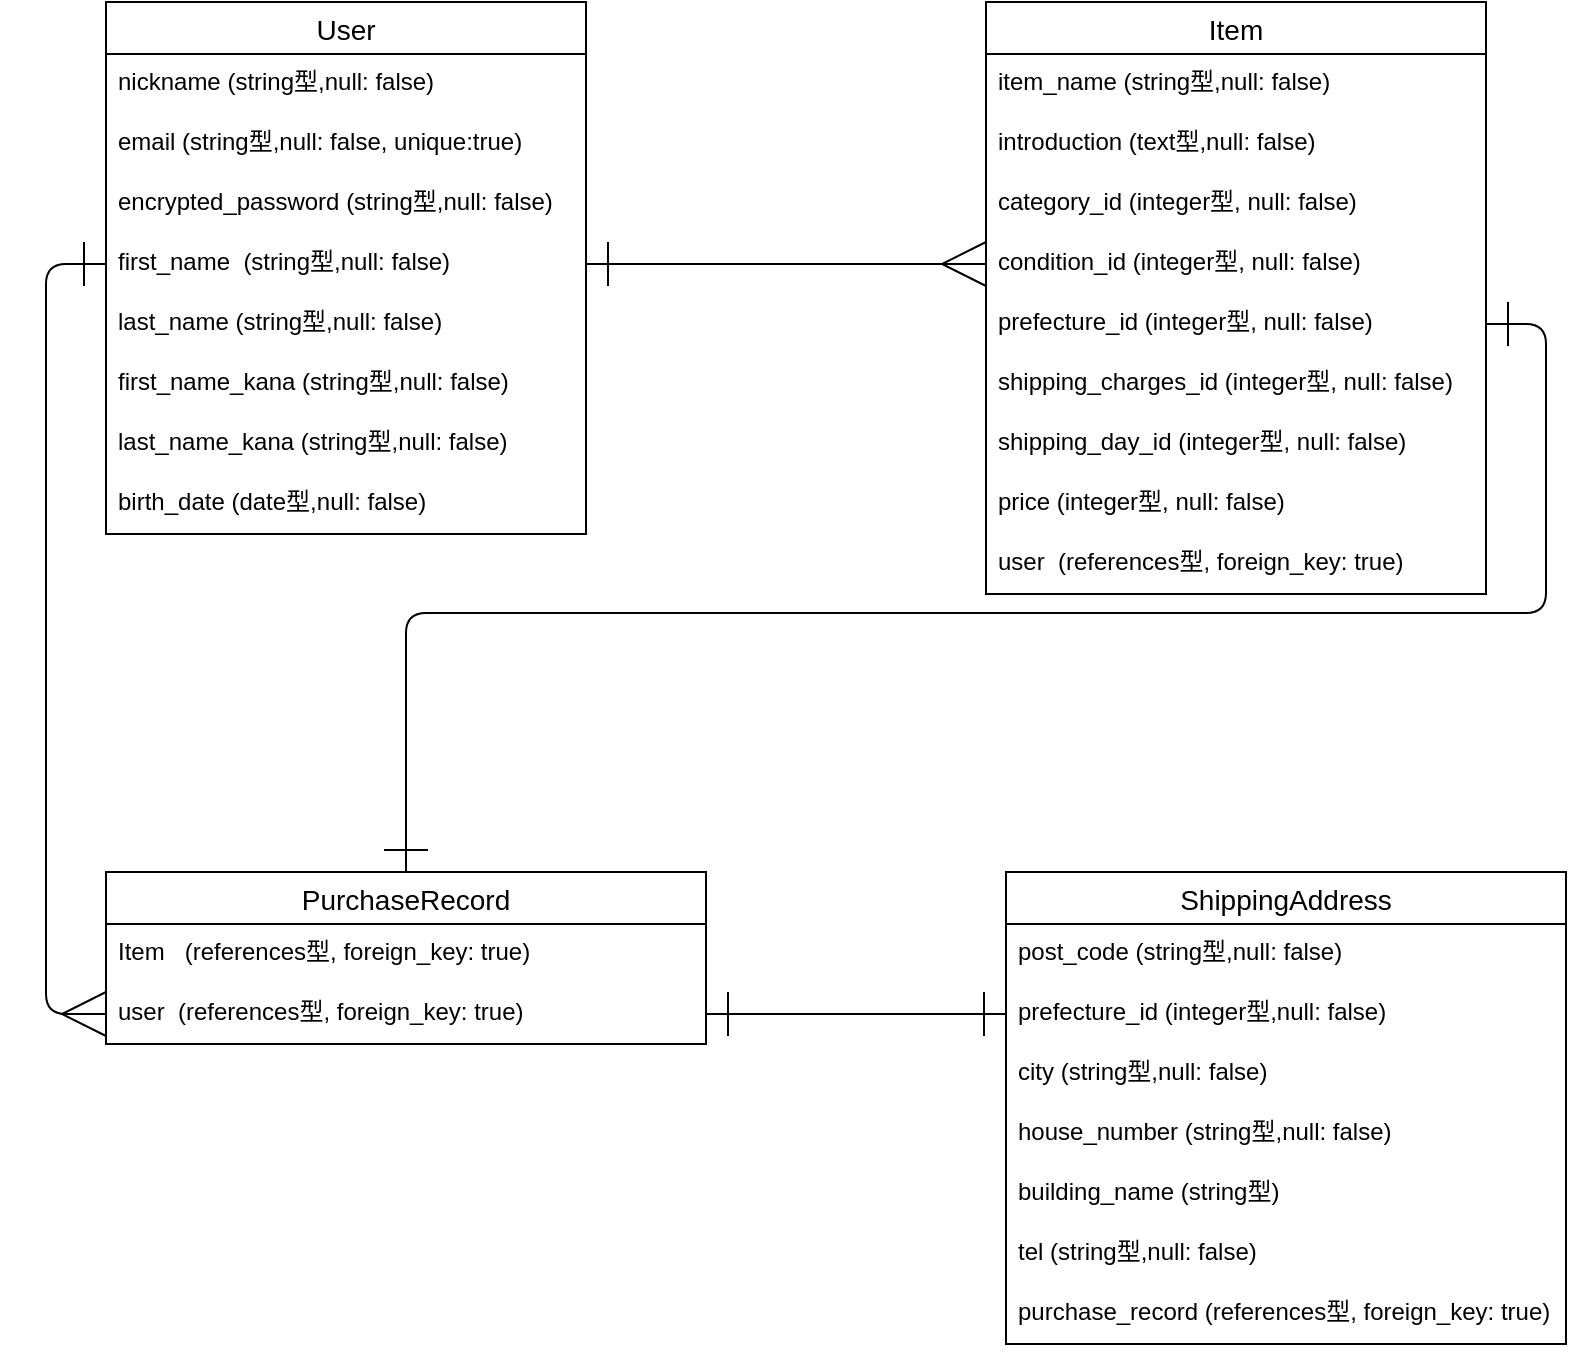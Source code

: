 <mxfile version="13.10.0" type="embed">
    <diagram id="6H3XNWaFJNBFcgjw_Us-" name="ページ1">
        <mxGraphModel dx="968" dy="830" grid="1" gridSize="10" guides="1" tooltips="1" connect="1" arrows="1" fold="1" page="1" pageScale="1" pageWidth="850" pageHeight="1100" math="0" shadow="0">
            <root>
                <mxCell id="0"/>
                <mxCell id="1" parent="0"/>
                <mxCell id="nMaaSXPeGSdAkTmcAMBx-32" value="User" style="swimlane;fontStyle=0;childLayout=stackLayout;horizontal=1;startSize=26;horizontalStack=0;resizeParent=1;resizeParentMax=0;resizeLast=0;collapsible=1;marginBottom=0;align=center;fontSize=14;" parent="1" vertex="1">
                    <mxGeometry x="70" y="5" width="240" height="266" as="geometry"/>
                </mxCell>
                <mxCell id="nMaaSXPeGSdAkTmcAMBx-33" value="nickname (string型,null: false)" style="text;strokeColor=none;fillColor=none;spacingLeft=4;spacingRight=4;overflow=hidden;rotatable=0;points=[[0,0.5],[1,0.5]];portConstraint=eastwest;fontSize=12;" parent="nMaaSXPeGSdAkTmcAMBx-32" vertex="1">
                    <mxGeometry y="26" width="240" height="30" as="geometry"/>
                </mxCell>
                <mxCell id="nMaaSXPeGSdAkTmcAMBx-35" value="email (string型,null: false, unique:true)" style="text;strokeColor=none;fillColor=none;spacingLeft=4;spacingRight=4;overflow=hidden;rotatable=0;points=[[0,0.5],[1,0.5]];portConstraint=eastwest;fontSize=12;" parent="nMaaSXPeGSdAkTmcAMBx-32" vertex="1">
                    <mxGeometry y="56" width="240" height="30" as="geometry"/>
                </mxCell>
                <mxCell id="nMaaSXPeGSdAkTmcAMBx-62" value="encrypted_password (string型,null: false)" style="text;strokeColor=none;fillColor=none;spacingLeft=4;spacingRight=4;overflow=hidden;rotatable=0;points=[[0,0.5],[1,0.5]];portConstraint=eastwest;fontSize=12;" parent="nMaaSXPeGSdAkTmcAMBx-32" vertex="1">
                    <mxGeometry y="86" width="240" height="30" as="geometry"/>
                </mxCell>
                <mxCell id="nMaaSXPeGSdAkTmcAMBx-64" value="first_name  (string型,null: false)" style="text;strokeColor=none;fillColor=none;spacingLeft=4;spacingRight=4;overflow=hidden;rotatable=0;points=[[0,0.5],[1,0.5]];portConstraint=eastwest;fontSize=12;" parent="nMaaSXPeGSdAkTmcAMBx-32" vertex="1">
                    <mxGeometry y="116" width="240" height="30" as="geometry"/>
                </mxCell>
                <mxCell id="nMaaSXPeGSdAkTmcAMBx-65" value="last_name (string型,null: false)" style="text;strokeColor=none;fillColor=none;spacingLeft=4;spacingRight=4;overflow=hidden;rotatable=0;points=[[0,0.5],[1,0.5]];portConstraint=eastwest;fontSize=12;" parent="nMaaSXPeGSdAkTmcAMBx-32" vertex="1">
                    <mxGeometry y="146" width="240" height="30" as="geometry"/>
                </mxCell>
                <mxCell id="nMaaSXPeGSdAkTmcAMBx-67" value="first_name_kana (string型,null: false)" style="text;strokeColor=none;fillColor=none;spacingLeft=4;spacingRight=4;overflow=hidden;rotatable=0;points=[[0,0.5],[1,0.5]];portConstraint=eastwest;fontSize=12;" parent="nMaaSXPeGSdAkTmcAMBx-32" vertex="1">
                    <mxGeometry y="176" width="240" height="30" as="geometry"/>
                </mxCell>
                <mxCell id="nMaaSXPeGSdAkTmcAMBx-68" value="last_name_kana (string型,null: false)" style="text;strokeColor=none;fillColor=none;spacingLeft=4;spacingRight=4;overflow=hidden;rotatable=0;points=[[0,0.5],[1,0.5]];portConstraint=eastwest;fontSize=12;" parent="nMaaSXPeGSdAkTmcAMBx-32" vertex="1">
                    <mxGeometry y="206" width="240" height="30" as="geometry"/>
                </mxCell>
                <mxCell id="nMaaSXPeGSdAkTmcAMBx-69" value="birth_date (date型,null: false)" style="text;strokeColor=none;fillColor=none;spacingLeft=4;spacingRight=4;overflow=hidden;rotatable=0;points=[[0,0.5],[1,0.5]];portConstraint=eastwest;fontSize=12;" parent="nMaaSXPeGSdAkTmcAMBx-32" vertex="1">
                    <mxGeometry y="236" width="240" height="30" as="geometry"/>
                </mxCell>
                <mxCell id="nMaaSXPeGSdAkTmcAMBx-49" value="Item" style="swimlane;fontStyle=0;childLayout=stackLayout;horizontal=1;startSize=26;horizontalStack=0;resizeParent=1;resizeParentMax=0;resizeLast=0;collapsible=1;marginBottom=0;align=center;fontSize=14;" parent="1" vertex="1">
                    <mxGeometry x="510" y="5" width="250" height="296" as="geometry">
                        <mxRectangle x="510" y="5" width="60" height="26" as="alternateBounds"/>
                    </mxGeometry>
                </mxCell>
                <mxCell id="nMaaSXPeGSdAkTmcAMBx-50" value="item_name (string型,null: false)" style="text;strokeColor=none;fillColor=none;spacingLeft=4;spacingRight=4;overflow=hidden;rotatable=0;points=[[0,0.5],[1,0.5]];portConstraint=eastwest;fontSize=12;" parent="nMaaSXPeGSdAkTmcAMBx-49" vertex="1">
                    <mxGeometry y="26" width="250" height="30" as="geometry"/>
                </mxCell>
                <mxCell id="nMaaSXPeGSdAkTmcAMBx-51" value="introduction (text型,null: false)" style="text;strokeColor=none;fillColor=none;spacingLeft=4;spacingRight=4;overflow=hidden;rotatable=0;points=[[0,0.5],[1,0.5]];portConstraint=eastwest;fontSize=12;" parent="nMaaSXPeGSdAkTmcAMBx-49" vertex="1">
                    <mxGeometry y="56" width="250" height="30" as="geometry"/>
                </mxCell>
                <mxCell id="nMaaSXPeGSdAkTmcAMBx-52" value="category_id (integer型, null: false)" style="text;strokeColor=none;fillColor=none;spacingLeft=4;spacingRight=4;overflow=hidden;rotatable=0;points=[[0,0.5],[1,0.5]];portConstraint=eastwest;fontSize=12;" parent="nMaaSXPeGSdAkTmcAMBx-49" vertex="1">
                    <mxGeometry y="86" width="250" height="30" as="geometry"/>
                </mxCell>
                <mxCell id="nMaaSXPeGSdAkTmcAMBx-72" value="condition_id (integer型, null: false)" style="text;strokeColor=none;fillColor=none;spacingLeft=4;spacingRight=4;overflow=hidden;rotatable=0;points=[[0,0.5],[1,0.5]];portConstraint=eastwest;fontSize=12;" parent="nMaaSXPeGSdAkTmcAMBx-49" vertex="1">
                    <mxGeometry y="116" width="250" height="30" as="geometry"/>
                </mxCell>
                <mxCell id="nMaaSXPeGSdAkTmcAMBx-73" value="prefecture_id (integer型, null: false)" style="text;strokeColor=none;fillColor=none;spacingLeft=4;spacingRight=4;overflow=hidden;rotatable=0;points=[[0,0.5],[1,0.5]];portConstraint=eastwest;fontSize=12;" parent="nMaaSXPeGSdAkTmcAMBx-49" vertex="1">
                    <mxGeometry y="146" width="250" height="30" as="geometry"/>
                </mxCell>
                <mxCell id="nMaaSXPeGSdAkTmcAMBx-74" value="shipping_charges_id (integer型, null: false)" style="text;strokeColor=none;fillColor=none;spacingLeft=4;spacingRight=4;overflow=hidden;rotatable=0;points=[[0,0.5],[1,0.5]];portConstraint=eastwest;fontSize=12;" parent="nMaaSXPeGSdAkTmcAMBx-49" vertex="1">
                    <mxGeometry y="176" width="250" height="30" as="geometry"/>
                </mxCell>
                <mxCell id="nMaaSXPeGSdAkTmcAMBx-75" value="shipping_day_id (integer型, null: false)" style="text;strokeColor=none;fillColor=none;spacingLeft=4;spacingRight=4;overflow=hidden;rotatable=0;points=[[0,0.5],[1,0.5]];portConstraint=eastwest;fontSize=12;" parent="nMaaSXPeGSdAkTmcAMBx-49" vertex="1">
                    <mxGeometry y="206" width="250" height="30" as="geometry"/>
                </mxCell>
                <mxCell id="nMaaSXPeGSdAkTmcAMBx-76" value="price (integer型, null: false)" style="text;strokeColor=none;fillColor=none;spacingLeft=4;spacingRight=4;overflow=hidden;rotatable=0;points=[[0,0.5],[1,0.5]];portConstraint=eastwest;fontSize=12;" parent="nMaaSXPeGSdAkTmcAMBx-49" vertex="1">
                    <mxGeometry y="236" width="250" height="30" as="geometry"/>
                </mxCell>
                <mxCell id="nMaaSXPeGSdAkTmcAMBx-77" value="user  (references型, foreign_key: true)" style="text;strokeColor=none;fillColor=none;spacingLeft=4;spacingRight=4;overflow=hidden;rotatable=0;points=[[0,0.5],[1,0.5]];portConstraint=eastwest;fontSize=12;" parent="nMaaSXPeGSdAkTmcAMBx-49" vertex="1">
                    <mxGeometry y="266" width="250" height="30" as="geometry"/>
                </mxCell>
                <mxCell id="nMaaSXPeGSdAkTmcAMBx-53" value="PurchaseRecord" style="swimlane;fontStyle=0;childLayout=stackLayout;horizontal=1;startSize=26;horizontalStack=0;resizeParent=1;resizeParentMax=0;resizeLast=0;collapsible=1;marginBottom=0;align=center;fontSize=14;" parent="1" vertex="1">
                    <mxGeometry x="70" y="440" width="300" height="86" as="geometry"/>
                </mxCell>
                <mxCell id="nMaaSXPeGSdAkTmcAMBx-54" value="Item   (references型, foreign_key: true)" style="text;strokeColor=none;fillColor=none;spacingLeft=4;spacingRight=4;overflow=hidden;rotatable=0;points=[[0,0.5],[1,0.5]];portConstraint=eastwest;fontSize=12;" parent="nMaaSXPeGSdAkTmcAMBx-53" vertex="1">
                    <mxGeometry y="26" width="300" height="30" as="geometry"/>
                </mxCell>
                <mxCell id="nMaaSXPeGSdAkTmcAMBx-55" value="user  (references型, foreign_key: true)" style="text;strokeColor=none;fillColor=none;spacingLeft=4;spacingRight=4;overflow=hidden;rotatable=0;points=[[0,0.5],[1,0.5]];portConstraint=eastwest;fontSize=12;" parent="nMaaSXPeGSdAkTmcAMBx-53" vertex="1">
                    <mxGeometry y="56" width="300" height="30" as="geometry"/>
                </mxCell>
                <mxCell id="nMaaSXPeGSdAkTmcAMBx-57" value="ShippingAddress" style="swimlane;fontStyle=0;childLayout=stackLayout;horizontal=1;startSize=26;horizontalStack=0;resizeParent=1;resizeParentMax=0;resizeLast=0;collapsible=1;marginBottom=0;align=center;fontSize=14;" parent="1" vertex="1">
                    <mxGeometry x="520" y="440" width="280" height="236" as="geometry"/>
                </mxCell>
                <mxCell id="nMaaSXPeGSdAkTmcAMBx-58" value="post_code (string型,null: false)" style="text;strokeColor=none;fillColor=none;spacingLeft=4;spacingRight=4;overflow=hidden;rotatable=0;points=[[0,0.5],[1,0.5]];portConstraint=eastwest;fontSize=12;" parent="nMaaSXPeGSdAkTmcAMBx-57" vertex="1">
                    <mxGeometry y="26" width="280" height="30" as="geometry"/>
                </mxCell>
                <mxCell id="nMaaSXPeGSdAkTmcAMBx-59" value="prefecture_id (integer型,null: false)" style="text;strokeColor=none;fillColor=none;spacingLeft=4;spacingRight=4;overflow=hidden;rotatable=0;points=[[0,0.5],[1,0.5]];portConstraint=eastwest;fontSize=12;" parent="nMaaSXPeGSdAkTmcAMBx-57" vertex="1">
                    <mxGeometry y="56" width="280" height="30" as="geometry"/>
                </mxCell>
                <mxCell id="nMaaSXPeGSdAkTmcAMBx-60" value="city (string型,null: false)" style="text;strokeColor=none;fillColor=none;spacingLeft=4;spacingRight=4;overflow=hidden;rotatable=0;points=[[0,0.5],[1,0.5]];portConstraint=eastwest;fontSize=12;" parent="nMaaSXPeGSdAkTmcAMBx-57" vertex="1">
                    <mxGeometry y="86" width="280" height="30" as="geometry"/>
                </mxCell>
                <mxCell id="nMaaSXPeGSdAkTmcAMBx-93" value="house_number (string型,null: false)" style="text;strokeColor=none;fillColor=none;spacingLeft=4;spacingRight=4;overflow=hidden;rotatable=0;points=[[0,0.5],[1,0.5]];portConstraint=eastwest;fontSize=12;" parent="nMaaSXPeGSdAkTmcAMBx-57" vertex="1">
                    <mxGeometry y="116" width="280" height="30" as="geometry"/>
                </mxCell>
                <mxCell id="nMaaSXPeGSdAkTmcAMBx-94" value="building_name (string型)" style="text;strokeColor=none;fillColor=none;spacingLeft=4;spacingRight=4;overflow=hidden;rotatable=0;points=[[0,0.5],[1,0.5]];portConstraint=eastwest;fontSize=12;" parent="nMaaSXPeGSdAkTmcAMBx-57" vertex="1">
                    <mxGeometry y="146" width="280" height="30" as="geometry"/>
                </mxCell>
                <mxCell id="nMaaSXPeGSdAkTmcAMBx-95" value="tel (string型,null: false)" style="text;strokeColor=none;fillColor=none;spacingLeft=4;spacingRight=4;overflow=hidden;rotatable=0;points=[[0,0.5],[1,0.5]];portConstraint=eastwest;fontSize=12;" parent="nMaaSXPeGSdAkTmcAMBx-57" vertex="1">
                    <mxGeometry y="176" width="280" height="30" as="geometry"/>
                </mxCell>
                <mxCell id="2" value="purchase_record (references型, foreign_key: true)" style="text;strokeColor=none;fillColor=none;spacingLeft=4;spacingRight=4;overflow=hidden;rotatable=0;points=[[0,0.5],[1,0.5]];portConstraint=eastwest;fontSize=12;" vertex="1" parent="nMaaSXPeGSdAkTmcAMBx-57">
                    <mxGeometry y="206" width="280" height="30" as="geometry"/>
                </mxCell>
                <mxCell id="nMaaSXPeGSdAkTmcAMBx-90" value="" style="edgeStyle=entityRelationEdgeStyle;fontSize=12;html=1;endArrow=ERone;startArrow=ERone;exitX=1;exitY=0.5;exitDx=0;exitDy=0;entryX=0;entryY=0.5;entryDx=0;entryDy=0;endSize=20;startSize=20;endFill=0;startFill=0;" parent="1" source="nMaaSXPeGSdAkTmcAMBx-55" target="nMaaSXPeGSdAkTmcAMBx-59" edge="1">
                    <mxGeometry width="100" height="100" relative="1" as="geometry">
                        <mxPoint x="410" y="450" as="sourcePoint"/>
                        <mxPoint x="510" y="350" as="targetPoint"/>
                    </mxGeometry>
                </mxCell>
                <mxCell id="nMaaSXPeGSdAkTmcAMBx-92" style="edgeStyle=orthogonalEdgeStyle;rounded=1;orthogonalLoop=1;jettySize=auto;html=1;exitX=1;exitY=0.5;exitDx=0;exitDy=0;entryX=0;entryY=0.5;entryDx=0;entryDy=0;startSize=20;endSize=20;endArrow=ERmany;endFill=0;startArrow=ERone;startFill=0;" parent="1" source="nMaaSXPeGSdAkTmcAMBx-64" target="nMaaSXPeGSdAkTmcAMBx-72" edge="1">
                    <mxGeometry relative="1" as="geometry"/>
                </mxCell>
                <mxCell id="nMaaSXPeGSdAkTmcAMBx-96" style="edgeStyle=orthogonalEdgeStyle;rounded=1;orthogonalLoop=1;jettySize=auto;html=1;exitX=0;exitY=0.5;exitDx=0;exitDy=0;entryX=0;entryY=0.5;entryDx=0;entryDy=0;startArrow=ERone;startFill=0;startSize=20;endArrow=ERmany;endFill=0;endSize=20;" parent="1" source="nMaaSXPeGSdAkTmcAMBx-64" target="nMaaSXPeGSdAkTmcAMBx-55" edge="1">
                    <mxGeometry relative="1" as="geometry"/>
                </mxCell>
                <mxCell id="nMaaSXPeGSdAkTmcAMBx-99" style="edgeStyle=orthogonalEdgeStyle;rounded=1;orthogonalLoop=1;jettySize=auto;html=1;exitX=1;exitY=0.5;exitDx=0;exitDy=0;startArrow=ERone;startFill=0;startSize=20;endArrow=ERone;endFill=0;endSize=20;" parent="1" source="nMaaSXPeGSdAkTmcAMBx-73" target="nMaaSXPeGSdAkTmcAMBx-53" edge="1">
                    <mxGeometry relative="1" as="geometry"/>
                </mxCell>
            </root>
        </mxGraphModel>
    </diagram>
</mxfile>